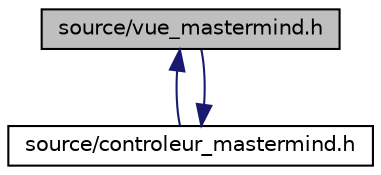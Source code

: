 digraph "source/vue_mastermind.h"
{
  edge [fontname="Helvetica",fontsize="10",labelfontname="Helvetica",labelfontsize="10"];
  node [fontname="Helvetica",fontsize="10",shape=record];
  Node4 [label="source/vue_mastermind.h",height=0.2,width=0.4,color="black", fillcolor="grey75", style="filled", fontcolor="black"];
  Node4 -> Node5 [dir="back",color="midnightblue",fontsize="10",style="solid",fontname="Helvetica"];
  Node5 [label="source/controleur_mastermind.h",height=0.2,width=0.4,color="black", fillcolor="white", style="filled",URL="$controleur__mastermind_8h.html",tooltip="Contrôleur (pattern MVC) pour la gestion du jeu Mastermind. "];
  Node5 -> Node4 [dir="back",color="midnightblue",fontsize="10",style="solid",fontname="Helvetica"];
}
